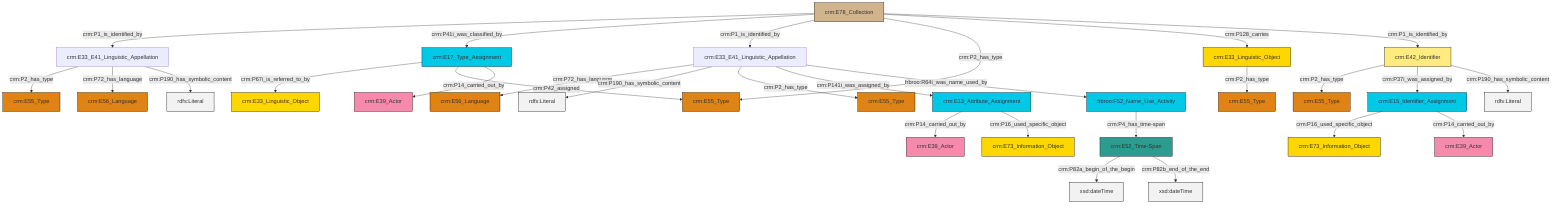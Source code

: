 graph TD
classDef Literal fill:#f2f2f2,stroke:#000000;
classDef CRM_Entity fill:#FFFFFF,stroke:#000000;
classDef Temporal_Entity fill:#00C9E6, stroke:#000000;
classDef Type fill:#E18312, stroke:#000000;
classDef Time-Span fill:#2C9C91, stroke:#000000;
classDef Appellation fill:#FFEB7F, stroke:#000000;
classDef Place fill:#008836, stroke:#000000;
classDef Persistent_Item fill:#B266B2, stroke:#000000;
classDef Conceptual_Object fill:#FFD700, stroke:#000000;
classDef Physical_Thing fill:#D2B48C, stroke:#000000;
classDef Actor fill:#f58aad, stroke:#000000;
classDef PC_Classes fill:#4ce600, stroke:#000000;
classDef Multi fill:#cccccc,stroke:#000000;

0["crm:E78_Collection"]:::Physical_Thing -->|crm:P1_is_identified_by| 1["crm:E33_E41_Linguistic_Appellation"]:::Default
0["crm:E78_Collection"]:::Physical_Thing -->|crm:P41i_was_classified_by| 6["crm:E17_Type_Assignment"]:::Temporal_Entity
8["crm:E42_Identifier"]:::Appellation -->|crm:P2_has_type| 9["crm:E55_Type"]:::Type
10["crm:E52_Time-Span"]:::Time-Span -->|crm:P82a_begin_of_the_begin| 11[xsd:dateTime]:::Literal
6["crm:E17_Type_Assignment"]:::Temporal_Entity -->|crm:P67i_is_referred_to_by| 12["crm:E33_Linguistic_Object"]:::Conceptual_Object
2["crm:E13_Attribute_Assignment"]:::Temporal_Entity -->|crm:P14_carried_out_by| 17["crm:E39_Actor"]:::Actor
18["crm:E33_E41_Linguistic_Appellation"]:::Default -->|crm:P72_has_language| 19["crm:E56_Language"]:::Type
6["crm:E17_Type_Assignment"]:::Temporal_Entity -->|crm:P42_assigned| 22["crm:E55_Type"]:::Type
8["crm:E42_Identifier"]:::Appellation -->|crm:P37i_was_assigned_by| 13["crm:E15_Identifier_Assignment"]:::Temporal_Entity
10["crm:E52_Time-Span"]:::Time-Span -->|crm:P82b_end_of_the_end| 24[xsd:dateTime]:::Literal
18["crm:E33_E41_Linguistic_Appellation"]:::Default -->|crm:P190_has_symbolic_content| 25[rdfs:Literal]:::Literal
18["crm:E33_E41_Linguistic_Appellation"]:::Default -->|crm:P2_has_type| 26["crm:E55_Type"]:::Type
1["crm:E33_E41_Linguistic_Appellation"]:::Default -->|crm:P2_has_type| 4["crm:E55_Type"]:::Type
13["crm:E15_Identifier_Assignment"]:::Temporal_Entity -->|crm:P16_used_specific_object| 15["crm:E73_Information_Object"]:::Conceptual_Object
2["crm:E13_Attribute_Assignment"]:::Temporal_Entity -->|crm:P16_used_specific_object| 31["crm:E73_Information_Object"]:::Conceptual_Object
6["crm:E17_Type_Assignment"]:::Temporal_Entity -->|crm:P14_carried_out_by| 33["crm:E39_Actor"]:::Actor
1["crm:E33_E41_Linguistic_Appellation"]:::Default -->|crm:P72_has_language| 34["crm:E56_Language"]:::Type
13["crm:E15_Identifier_Assignment"]:::Temporal_Entity -->|crm:P14_carried_out_by| 36["crm:E39_Actor"]:::Actor
28["frbroo:F52_Name_Use_Activity"]:::Temporal_Entity -->|crm:P4_has_time-span| 10["crm:E52_Time-Span"]:::Time-Span
1["crm:E33_E41_Linguistic_Appellation"]:::Default -->|crm:P190_has_symbolic_content| 38[rdfs:Literal]:::Literal
18["crm:E33_E41_Linguistic_Appellation"]:::Default -->|crm:P141i_was_assigned_by| 2["crm:E13_Attribute_Assignment"]:::Temporal_Entity
8["crm:E42_Identifier"]:::Appellation -->|crm:P190_has_symbolic_content| 46[rdfs:Literal]:::Literal
0["crm:E78_Collection"]:::Physical_Thing -->|crm:P1_is_identified_by| 18["crm:E33_E41_Linguistic_Appellation"]:::Default
18["crm:E33_E41_Linguistic_Appellation"]:::Default -->|frbroo:R64i_was_name_used_by| 28["frbroo:F52_Name_Use_Activity"]:::Temporal_Entity
0["crm:E78_Collection"]:::Physical_Thing -->|crm:P2_has_type| 22["crm:E55_Type"]:::Type
39["crm:E33_Linguistic_Object"]:::Conceptual_Object -->|crm:P2_has_type| 20["crm:E55_Type"]:::Type
0["crm:E78_Collection"]:::Physical_Thing -->|crm:P128_carries| 39["crm:E33_Linguistic_Object"]:::Conceptual_Object
0["crm:E78_Collection"]:::Physical_Thing -->|crm:P1_is_identified_by| 8["crm:E42_Identifier"]:::Appellation